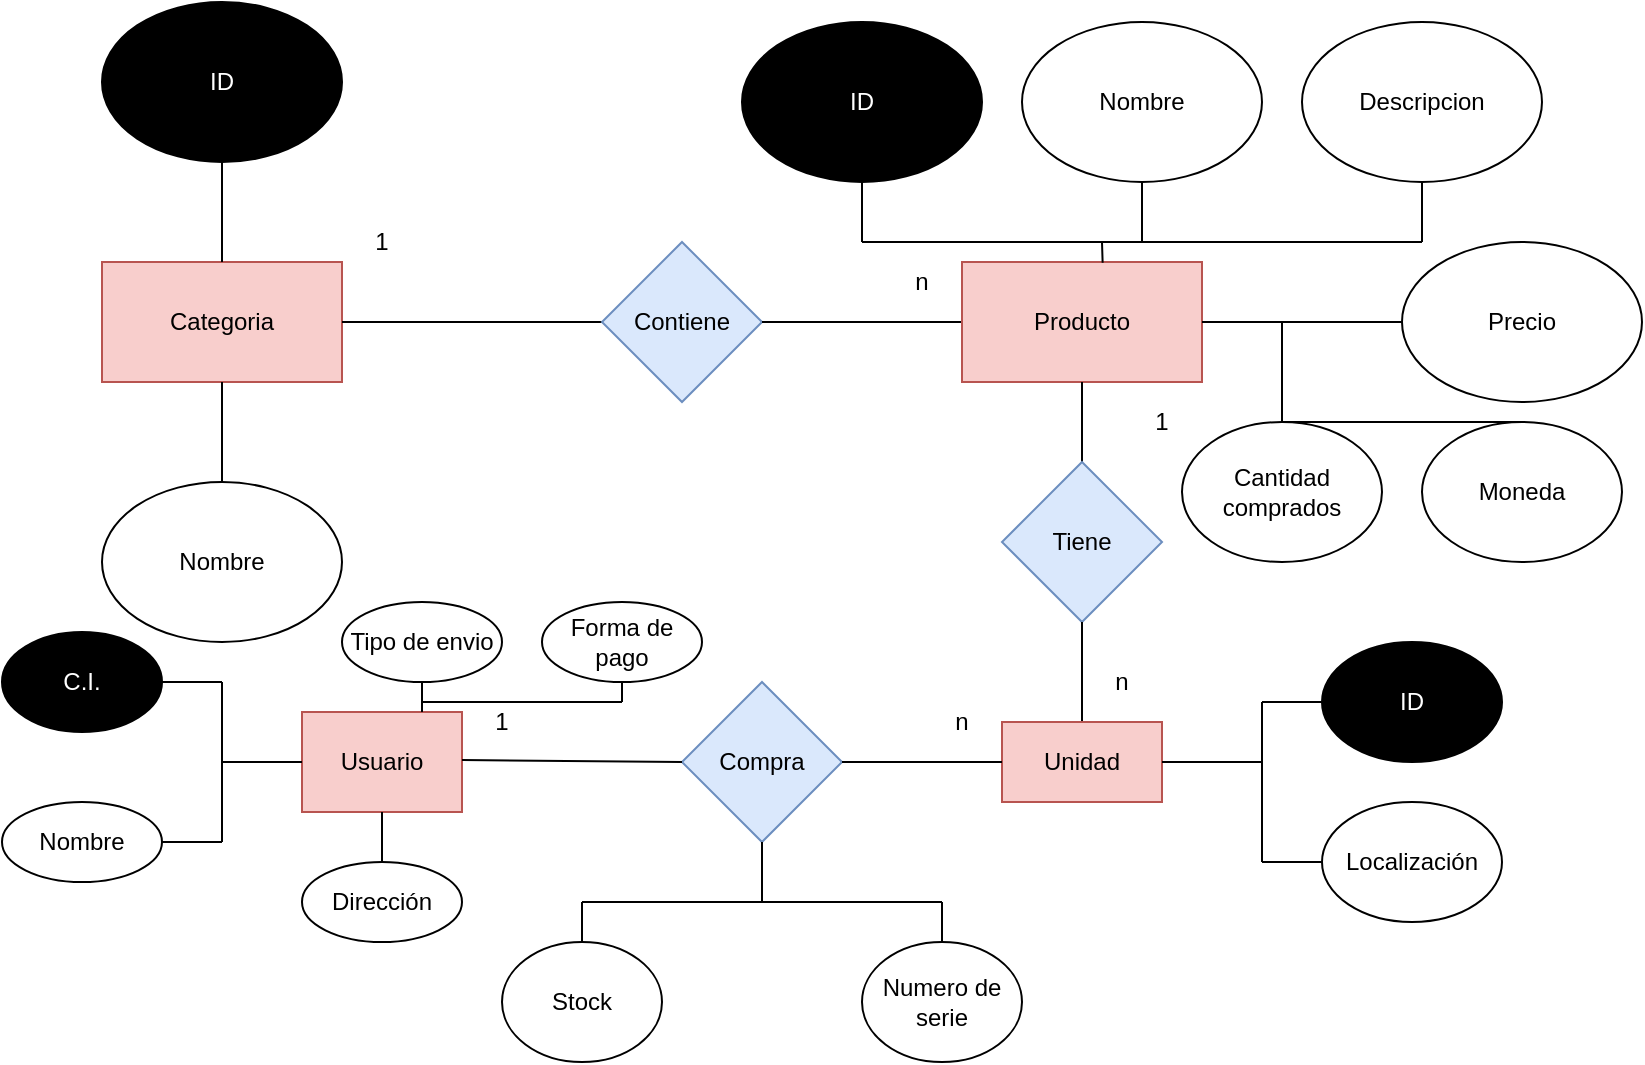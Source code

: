 <mxfile version="14.9.8" type="device"><diagram id="C5RBs43oDa-KdzZeNtuy" name="Page-1"><mxGraphModel dx="1422" dy="794" grid="1" gridSize="10" guides="1" tooltips="1" connect="1" arrows="1" fold="1" page="1" pageScale="1" pageWidth="413" pageHeight="583" math="0" shadow="0"><root><mxCell id="WIyWlLk6GJQsqaUBKTNV-0"/><mxCell id="WIyWlLk6GJQsqaUBKTNV-1" parent="WIyWlLk6GJQsqaUBKTNV-0"/><mxCell id="J7LlMtTU0LqH1HdcuLnh-1" value="Categoria" style="rounded=0;whiteSpace=wrap;html=1;fillColor=#f8cecc;strokeColor=#b85450;" parent="WIyWlLk6GJQsqaUBKTNV-1" vertex="1"><mxGeometry x="50" y="160" width="120" height="60" as="geometry"/></mxCell><mxCell id="J7LlMtTU0LqH1HdcuLnh-2" value="" style="endArrow=none;html=1;" parent="WIyWlLk6GJQsqaUBKTNV-1" edge="1"><mxGeometry width="50" height="50" relative="1" as="geometry"><mxPoint x="110" y="160" as="sourcePoint"/><mxPoint x="110" y="100" as="targetPoint"/><Array as="points"/></mxGeometry></mxCell><mxCell id="J7LlMtTU0LqH1HdcuLnh-3" value="ID" style="ellipse;whiteSpace=wrap;html=1;fillColor=#000000;fontColor=#FFFFFF;" parent="WIyWlLk6GJQsqaUBKTNV-1" vertex="1"><mxGeometry x="50" y="30" width="120" height="80" as="geometry"/></mxCell><mxCell id="J7LlMtTU0LqH1HdcuLnh-4" value="Nombre" style="ellipse;whiteSpace=wrap;html=1;" parent="WIyWlLk6GJQsqaUBKTNV-1" vertex="1"><mxGeometry x="50" y="270" width="120" height="80" as="geometry"/></mxCell><mxCell id="J7LlMtTU0LqH1HdcuLnh-5" value="" style="endArrow=none;html=1;" parent="WIyWlLk6GJQsqaUBKTNV-1" target="J7LlMtTU0LqH1HdcuLnh-4" edge="1"><mxGeometry width="50" height="50" relative="1" as="geometry"><mxPoint x="110" y="220" as="sourcePoint"/><mxPoint x="160" y="160" as="targetPoint"/></mxGeometry></mxCell><mxCell id="J7LlMtTU0LqH1HdcuLnh-6" value="" style="endArrow=none;html=1;exitX=1;exitY=0.5;exitDx=0;exitDy=0;" parent="WIyWlLk6GJQsqaUBKTNV-1" source="J7LlMtTU0LqH1HdcuLnh-1" edge="1"><mxGeometry width="50" height="50" relative="1" as="geometry"><mxPoint x="310" y="160" as="sourcePoint"/><mxPoint x="330" y="190" as="targetPoint"/></mxGeometry></mxCell><mxCell id="J7LlMtTU0LqH1HdcuLnh-7" value="Contiene" style="rhombus;whiteSpace=wrap;html=1;fillColor=#dae8fc;strokeColor=#6c8ebf;" parent="WIyWlLk6GJQsqaUBKTNV-1" vertex="1"><mxGeometry x="300" y="150" width="80" height="80" as="geometry"/></mxCell><mxCell id="J7LlMtTU0LqH1HdcuLnh-8" value="" style="endArrow=none;html=1;exitX=1;exitY=0.5;exitDx=0;exitDy=0;" parent="WIyWlLk6GJQsqaUBKTNV-1" source="J7LlMtTU0LqH1HdcuLnh-7" edge="1"><mxGeometry width="50" height="50" relative="1" as="geometry"><mxPoint x="310" y="160" as="sourcePoint"/><mxPoint x="480" y="190" as="targetPoint"/></mxGeometry></mxCell><mxCell id="J7LlMtTU0LqH1HdcuLnh-9" value="Producto" style="rounded=0;whiteSpace=wrap;html=1;fillColor=#f8cecc;strokeColor=#b85450;" parent="WIyWlLk6GJQsqaUBKTNV-1" vertex="1"><mxGeometry x="480" y="160" width="120" height="60" as="geometry"/></mxCell><mxCell id="J7LlMtTU0LqH1HdcuLnh-10" value="ID" style="ellipse;whiteSpace=wrap;html=1;fontColor=#FFFFFF;fillColor=#000000;" parent="WIyWlLk6GJQsqaUBKTNV-1" vertex="1"><mxGeometry x="370" y="40" width="120" height="80" as="geometry"/></mxCell><mxCell id="J7LlMtTU0LqH1HdcuLnh-11" value="Nombre" style="ellipse;whiteSpace=wrap;html=1;fillColor=#FFFFFF;" parent="WIyWlLk6GJQsqaUBKTNV-1" vertex="1"><mxGeometry x="510" y="40" width="120" height="80" as="geometry"/></mxCell><mxCell id="J7LlMtTU0LqH1HdcuLnh-12" value="Descripcion" style="ellipse;whiteSpace=wrap;html=1;fontColor=#000000;fillColor=#FFFFFF;" parent="WIyWlLk6GJQsqaUBKTNV-1" vertex="1"><mxGeometry x="650" y="40" width="120" height="80" as="geometry"/></mxCell><mxCell id="J7LlMtTU0LqH1HdcuLnh-14" value="n" style="text;html=1;strokeColor=none;fillColor=none;align=center;verticalAlign=middle;whiteSpace=wrap;rounded=0;fontColor=#000000;" parent="WIyWlLk6GJQsqaUBKTNV-1" vertex="1"><mxGeometry x="440" y="160" width="40" height="20" as="geometry"/></mxCell><mxCell id="J7LlMtTU0LqH1HdcuLnh-15" value="1" style="text;html=1;strokeColor=none;fillColor=none;align=center;verticalAlign=middle;whiteSpace=wrap;rounded=0;fontColor=#000000;" parent="WIyWlLk6GJQsqaUBKTNV-1" vertex="1"><mxGeometry x="170" y="140" width="40" height="20" as="geometry"/></mxCell><mxCell id="J7LlMtTU0LqH1HdcuLnh-16" value="" style="endArrow=none;html=1;fontColor=#000000;exitX=0.5;exitY=1;exitDx=0;exitDy=0;" parent="WIyWlLk6GJQsqaUBKTNV-1" source="J7LlMtTU0LqH1HdcuLnh-10" edge="1"><mxGeometry width="50" height="50" relative="1" as="geometry"><mxPoint x="400" y="200" as="sourcePoint"/><mxPoint x="430" y="150" as="targetPoint"/><Array as="points"/></mxGeometry></mxCell><mxCell id="J7LlMtTU0LqH1HdcuLnh-17" value="" style="endArrow=none;html=1;fontColor=#000000;" parent="WIyWlLk6GJQsqaUBKTNV-1" edge="1"><mxGeometry width="50" height="50" relative="1" as="geometry"><mxPoint x="430" y="150" as="sourcePoint"/><mxPoint x="710" y="150" as="targetPoint"/></mxGeometry></mxCell><mxCell id="J7LlMtTU0LqH1HdcuLnh-18" value="" style="endArrow=none;html=1;fontColor=#000000;entryX=0.5;entryY=1;entryDx=0;entryDy=0;" parent="WIyWlLk6GJQsqaUBKTNV-1" target="J7LlMtTU0LqH1HdcuLnh-11" edge="1"><mxGeometry width="50" height="50" relative="1" as="geometry"><mxPoint x="570" y="150" as="sourcePoint"/><mxPoint x="610" y="110" as="targetPoint"/></mxGeometry></mxCell><mxCell id="J7LlMtTU0LqH1HdcuLnh-19" value="" style="endArrow=none;html=1;fontColor=#000000;entryX=0.5;entryY=1;entryDx=0;entryDy=0;" parent="WIyWlLk6GJQsqaUBKTNV-1" target="J7LlMtTU0LqH1HdcuLnh-12" edge="1"><mxGeometry width="50" height="50" relative="1" as="geometry"><mxPoint x="710" y="150" as="sourcePoint"/><mxPoint x="610" y="110" as="targetPoint"/></mxGeometry></mxCell><mxCell id="J7LlMtTU0LqH1HdcuLnh-20" value="" style="endArrow=none;html=1;fontColor=#000000;exitX=0.586;exitY=0.006;exitDx=0;exitDy=0;exitPerimeter=0;" parent="WIyWlLk6GJQsqaUBKTNV-1" source="J7LlMtTU0LqH1HdcuLnh-9" edge="1"><mxGeometry width="50" height="50" relative="1" as="geometry"><mxPoint x="560" y="160" as="sourcePoint"/><mxPoint x="550" y="150" as="targetPoint"/></mxGeometry></mxCell><mxCell id="J7LlMtTU0LqH1HdcuLnh-21" value="" style="endArrow=none;html=1;fontColor=#000000;exitX=1;exitY=0.5;exitDx=0;exitDy=0;entryX=0;entryY=0.5;entryDx=0;entryDy=0;" parent="WIyWlLk6GJQsqaUBKTNV-1" source="J7LlMtTU0LqH1HdcuLnh-9" target="J7LlMtTU0LqH1HdcuLnh-22" edge="1"><mxGeometry width="50" height="50" relative="1" as="geometry"><mxPoint x="560" y="160" as="sourcePoint"/><mxPoint x="690" y="192" as="targetPoint"/></mxGeometry></mxCell><mxCell id="J7LlMtTU0LqH1HdcuLnh-22" value="Precio" style="ellipse;whiteSpace=wrap;html=1;fontColor=#000000;fillColor=#FFFFFF;" parent="WIyWlLk6GJQsqaUBKTNV-1" vertex="1"><mxGeometry x="700" y="150" width="120" height="80" as="geometry"/></mxCell><mxCell id="J7LlMtTU0LqH1HdcuLnh-23" value="" style="endArrow=none;html=1;fontColor=#000000;entryX=0.5;entryY=1;entryDx=0;entryDy=0;" parent="WIyWlLk6GJQsqaUBKTNV-1" target="J7LlMtTU0LqH1HdcuLnh-9" edge="1"><mxGeometry width="50" height="50" relative="1" as="geometry"><mxPoint x="540" y="280" as="sourcePoint"/><mxPoint x="540" y="110" as="targetPoint"/></mxGeometry></mxCell><mxCell id="J7LlMtTU0LqH1HdcuLnh-24" value="Tiene" style="rhombus;whiteSpace=wrap;html=1;fillColor=#dae8fc;strokeColor=#6c8ebf;" parent="WIyWlLk6GJQsqaUBKTNV-1" vertex="1"><mxGeometry x="500" y="260" width="80" height="80" as="geometry"/></mxCell><mxCell id="J7LlMtTU0LqH1HdcuLnh-25" value="n" style="text;html=1;strokeColor=none;fillColor=none;align=center;verticalAlign=middle;whiteSpace=wrap;rounded=0;fontColor=#000000;" parent="WIyWlLk6GJQsqaUBKTNV-1" vertex="1"><mxGeometry x="540" y="360" width="40" height="20" as="geometry"/></mxCell><mxCell id="J7LlMtTU0LqH1HdcuLnh-26" value="1" style="text;html=1;strokeColor=none;fillColor=none;align=center;verticalAlign=middle;whiteSpace=wrap;rounded=0;fontColor=#000000;" parent="WIyWlLk6GJQsqaUBKTNV-1" vertex="1"><mxGeometry x="560" y="230" width="40" height="20" as="geometry"/></mxCell><mxCell id="J7LlMtTU0LqH1HdcuLnh-29" value="" style="endArrow=none;html=1;fontColor=#000000;entryX=0.5;entryY=1;entryDx=0;entryDy=0;" parent="WIyWlLk6GJQsqaUBKTNV-1" target="J7LlMtTU0LqH1HdcuLnh-24" edge="1"><mxGeometry width="50" height="50" relative="1" as="geometry"><mxPoint x="540" y="390" as="sourcePoint"/><mxPoint x="540" y="440" as="targetPoint"/></mxGeometry></mxCell><mxCell id="J7LlMtTU0LqH1HdcuLnh-30" value="Unidad" style="rounded=0;whiteSpace=wrap;html=1;fillColor=#f8cecc;strokeColor=#b85450;" parent="WIyWlLk6GJQsqaUBKTNV-1" vertex="1"><mxGeometry x="500" y="390" width="80" height="40" as="geometry"/></mxCell><mxCell id="J7LlMtTU0LqH1HdcuLnh-32" value="" style="endArrow=none;html=1;fontColor=#000000;entryX=1;entryY=0.5;entryDx=0;entryDy=0;" parent="WIyWlLk6GJQsqaUBKTNV-1" target="J7LlMtTU0LqH1HdcuLnh-30" edge="1"><mxGeometry width="50" height="50" relative="1" as="geometry"><mxPoint x="630" y="410" as="sourcePoint"/><mxPoint x="500" y="450" as="targetPoint"/></mxGeometry></mxCell><mxCell id="J7LlMtTU0LqH1HdcuLnh-33" value="" style="endArrow=none;html=1;fontColor=#000000;" parent="WIyWlLk6GJQsqaUBKTNV-1" edge="1"><mxGeometry width="50" height="50" relative="1" as="geometry"><mxPoint x="630" y="460" as="sourcePoint"/><mxPoint x="630" y="380" as="targetPoint"/></mxGeometry></mxCell><mxCell id="J7LlMtTU0LqH1HdcuLnh-34" value="Localización" style="ellipse;whiteSpace=wrap;html=1;fontColor=#000000;fillColor=#FFFFFF;" parent="WIyWlLk6GJQsqaUBKTNV-1" vertex="1"><mxGeometry x="660" y="430" width="90" height="60" as="geometry"/></mxCell><mxCell id="J7LlMtTU0LqH1HdcuLnh-35" value="ID" style="ellipse;whiteSpace=wrap;html=1;fontColor=#FFFFFF;fillColor=#000000;" parent="WIyWlLk6GJQsqaUBKTNV-1" vertex="1"><mxGeometry x="660" y="350" width="90" height="60" as="geometry"/></mxCell><mxCell id="J7LlMtTU0LqH1HdcuLnh-36" value="" style="endArrow=none;html=1;fontColor=#000000;exitX=0;exitY=0.5;exitDx=0;exitDy=0;" parent="WIyWlLk6GJQsqaUBKTNV-1" source="J7LlMtTU0LqH1HdcuLnh-35" edge="1"><mxGeometry width="50" height="50" relative="1" as="geometry"><mxPoint x="450" y="480" as="sourcePoint"/><mxPoint x="630" y="380" as="targetPoint"/></mxGeometry></mxCell><mxCell id="J7LlMtTU0LqH1HdcuLnh-37" value="" style="endArrow=none;html=1;fontColor=#000000;exitX=0;exitY=0.5;exitDx=0;exitDy=0;" parent="WIyWlLk6GJQsqaUBKTNV-1" source="J7LlMtTU0LqH1HdcuLnh-34" edge="1"><mxGeometry width="50" height="50" relative="1" as="geometry"><mxPoint x="450" y="480" as="sourcePoint"/><mxPoint x="630" y="460" as="targetPoint"/></mxGeometry></mxCell><mxCell id="J7LlMtTU0LqH1HdcuLnh-38" value="Compra" style="rhombus;whiteSpace=wrap;html=1;fillColor=#dae8fc;strokeColor=#6c8ebf;" parent="WIyWlLk6GJQsqaUBKTNV-1" vertex="1"><mxGeometry x="340" y="370" width="80" height="80" as="geometry"/></mxCell><mxCell id="J7LlMtTU0LqH1HdcuLnh-39" value="" style="endArrow=none;html=1;fontColor=#000000;entryX=1;entryY=0.5;entryDx=0;entryDy=0;exitX=0;exitY=0.5;exitDx=0;exitDy=0;" parent="WIyWlLk6GJQsqaUBKTNV-1" source="J7LlMtTU0LqH1HdcuLnh-30" target="J7LlMtTU0LqH1HdcuLnh-38" edge="1"><mxGeometry width="50" height="50" relative="1" as="geometry"><mxPoint x="290" y="480" as="sourcePoint"/><mxPoint x="340" y="430" as="targetPoint"/></mxGeometry></mxCell><mxCell id="J7LlMtTU0LqH1HdcuLnh-40" value="n" style="text;html=1;strokeColor=none;fillColor=none;align=center;verticalAlign=middle;whiteSpace=wrap;rounded=0;fontColor=#000000;" parent="WIyWlLk6GJQsqaUBKTNV-1" vertex="1"><mxGeometry x="460" y="380" width="40" height="20" as="geometry"/></mxCell><mxCell id="J7LlMtTU0LqH1HdcuLnh-41" value="Stock" style="ellipse;whiteSpace=wrap;html=1;fontColor=#000000;fillColor=#FFFFFF;" parent="WIyWlLk6GJQsqaUBKTNV-1" vertex="1"><mxGeometry x="250" y="500" width="80" height="60" as="geometry"/></mxCell><mxCell id="J7LlMtTU0LqH1HdcuLnh-42" value="Numero de serie" style="ellipse;whiteSpace=wrap;html=1;fontColor=#000000;fillColor=#FFFFFF;" parent="WIyWlLk6GJQsqaUBKTNV-1" vertex="1"><mxGeometry x="430" y="500" width="80" height="60" as="geometry"/></mxCell><mxCell id="J7LlMtTU0LqH1HdcuLnh-43" value="" style="endArrow=none;html=1;fontColor=#000000;entryX=0.5;entryY=1;entryDx=0;entryDy=0;" parent="WIyWlLk6GJQsqaUBKTNV-1" target="J7LlMtTU0LqH1HdcuLnh-38" edge="1"><mxGeometry width="50" height="50" relative="1" as="geometry"><mxPoint x="380" y="480" as="sourcePoint"/><mxPoint x="380" y="430" as="targetPoint"/></mxGeometry></mxCell><mxCell id="J7LlMtTU0LqH1HdcuLnh-44" value="" style="endArrow=none;html=1;fontColor=#000000;" parent="WIyWlLk6GJQsqaUBKTNV-1" edge="1"><mxGeometry width="50" height="50" relative="1" as="geometry"><mxPoint x="290" y="480" as="sourcePoint"/><mxPoint x="470" y="480" as="targetPoint"/></mxGeometry></mxCell><mxCell id="J7LlMtTU0LqH1HdcuLnh-45" value="" style="endArrow=none;html=1;fontColor=#000000;exitX=0.5;exitY=0;exitDx=0;exitDy=0;" parent="WIyWlLk6GJQsqaUBKTNV-1" source="J7LlMtTU0LqH1HdcuLnh-41" edge="1"><mxGeometry width="50" height="50" relative="1" as="geometry"><mxPoint x="330" y="480" as="sourcePoint"/><mxPoint x="290" y="480" as="targetPoint"/></mxGeometry></mxCell><mxCell id="J7LlMtTU0LqH1HdcuLnh-46" value="" style="endArrow=none;html=1;fontColor=#000000;exitX=0.5;exitY=0;exitDx=0;exitDy=0;" parent="WIyWlLk6GJQsqaUBKTNV-1" source="J7LlMtTU0LqH1HdcuLnh-42" edge="1"><mxGeometry width="50" height="50" relative="1" as="geometry"><mxPoint x="330" y="480" as="sourcePoint"/><mxPoint x="470" y="480" as="targetPoint"/></mxGeometry></mxCell><mxCell id="J7LlMtTU0LqH1HdcuLnh-47" value="Usuario" style="rounded=0;whiteSpace=wrap;html=1;fillColor=#f8cecc;strokeColor=#b85450;" parent="WIyWlLk6GJQsqaUBKTNV-1" vertex="1"><mxGeometry x="150" y="385" width="80" height="50" as="geometry"/></mxCell><mxCell id="J7LlMtTU0LqH1HdcuLnh-48" value="" style="endArrow=none;html=1;fontColor=#000000;" parent="WIyWlLk6GJQsqaUBKTNV-1" edge="1"><mxGeometry width="50" height="50" relative="1" as="geometry"><mxPoint x="110" y="410" as="sourcePoint"/><mxPoint x="150" y="410" as="targetPoint"/></mxGeometry></mxCell><mxCell id="J7LlMtTU0LqH1HdcuLnh-49" value="" style="endArrow=none;html=1;fontColor=#000000;" parent="WIyWlLk6GJQsqaUBKTNV-1" edge="1"><mxGeometry width="50" height="50" relative="1" as="geometry"><mxPoint x="110" y="450" as="sourcePoint"/><mxPoint x="110" y="370" as="targetPoint"/></mxGeometry></mxCell><mxCell id="J7LlMtTU0LqH1HdcuLnh-50" value="C.I." style="ellipse;whiteSpace=wrap;html=1;fillColor=#000000;fontColor=#FFFFFF;" parent="WIyWlLk6GJQsqaUBKTNV-1" vertex="1"><mxGeometry y="345" width="80" height="50" as="geometry"/></mxCell><mxCell id="J7LlMtTU0LqH1HdcuLnh-51" value="" style="endArrow=none;html=1;fontColor=#000000;entryX=1;entryY=0.5;entryDx=0;entryDy=0;" parent="WIyWlLk6GJQsqaUBKTNV-1" target="J7LlMtTU0LqH1HdcuLnh-50" edge="1"><mxGeometry width="50" height="50" relative="1" as="geometry"><mxPoint x="110" y="370" as="sourcePoint"/><mxPoint x="300" y="410" as="targetPoint"/></mxGeometry></mxCell><mxCell id="J7LlMtTU0LqH1HdcuLnh-52" value="Nombre" style="ellipse;whiteSpace=wrap;html=1;" parent="WIyWlLk6GJQsqaUBKTNV-1" vertex="1"><mxGeometry y="430" width="80" height="40" as="geometry"/></mxCell><mxCell id="J7LlMtTU0LqH1HdcuLnh-54" value="" style="endArrow=none;html=1;fontColor=#000000;exitX=1;exitY=0.5;exitDx=0;exitDy=0;" parent="WIyWlLk6GJQsqaUBKTNV-1" source="J7LlMtTU0LqH1HdcuLnh-52" edge="1"><mxGeometry width="50" height="50" relative="1" as="geometry"><mxPoint x="250" y="460" as="sourcePoint"/><mxPoint x="110" y="450" as="targetPoint"/></mxGeometry></mxCell><mxCell id="J7LlMtTU0LqH1HdcuLnh-57" value="Tipo de envio" style="ellipse;whiteSpace=wrap;html=1;" parent="WIyWlLk6GJQsqaUBKTNV-1" vertex="1"><mxGeometry x="170" y="330" width="80" height="40" as="geometry"/></mxCell><mxCell id="J7LlMtTU0LqH1HdcuLnh-58" value="Dirección" style="ellipse;whiteSpace=wrap;html=1;" parent="WIyWlLk6GJQsqaUBKTNV-1" vertex="1"><mxGeometry x="150" y="460" width="80" height="40" as="geometry"/></mxCell><mxCell id="J7LlMtTU0LqH1HdcuLnh-59" value="" style="endArrow=none;html=1;fontColor=#000000;entryX=0.5;entryY=1;entryDx=0;entryDy=0;exitX=0.75;exitY=0;exitDx=0;exitDy=0;" parent="WIyWlLk6GJQsqaUBKTNV-1" source="J7LlMtTU0LqH1HdcuLnh-47" target="J7LlMtTU0LqH1HdcuLnh-57" edge="1"><mxGeometry width="50" height="50" relative="1" as="geometry"><mxPoint x="270" y="320" as="sourcePoint"/><mxPoint x="320" y="270" as="targetPoint"/></mxGeometry></mxCell><mxCell id="J7LlMtTU0LqH1HdcuLnh-60" value="" style="endArrow=none;html=1;fontColor=#000000;entryX=0.5;entryY=1;entryDx=0;entryDy=0;exitX=0.5;exitY=0;exitDx=0;exitDy=0;" parent="WIyWlLk6GJQsqaUBKTNV-1" source="J7LlMtTU0LqH1HdcuLnh-58" target="J7LlMtTU0LqH1HdcuLnh-47" edge="1"><mxGeometry width="50" height="50" relative="1" as="geometry"><mxPoint x="270" y="320" as="sourcePoint"/><mxPoint x="320" y="270" as="targetPoint"/><Array as="points"/></mxGeometry></mxCell><mxCell id="J7LlMtTU0LqH1HdcuLnh-61" value="" style="endArrow=none;html=1;fontColor=#000000;" parent="WIyWlLk6GJQsqaUBKTNV-1" edge="1"><mxGeometry width="50" height="50" relative="1" as="geometry"><mxPoint x="230" y="409" as="sourcePoint"/><mxPoint x="340" y="410" as="targetPoint"/></mxGeometry></mxCell><mxCell id="J7LlMtTU0LqH1HdcuLnh-62" value="1" style="text;html=1;strokeColor=none;fillColor=none;align=center;verticalAlign=middle;whiteSpace=wrap;rounded=0;fontColor=#000000;" parent="WIyWlLk6GJQsqaUBKTNV-1" vertex="1"><mxGeometry x="230" y="380" width="40" height="20" as="geometry"/></mxCell><mxCell id="1yxfcvbHb_w2jc3Jgdox-0" value="Moneda" style="ellipse;whiteSpace=wrap;html=1;fontColor=#000000;fillColor=#FFFFFF;" parent="WIyWlLk6GJQsqaUBKTNV-1" vertex="1"><mxGeometry x="710" y="240" width="100" height="70" as="geometry"/></mxCell><mxCell id="1yxfcvbHb_w2jc3Jgdox-1" value="Cantidad comprados" style="ellipse;whiteSpace=wrap;html=1;fontColor=#000000;fillColor=#FFFFFF;" parent="WIyWlLk6GJQsqaUBKTNV-1" vertex="1"><mxGeometry x="590" y="240" width="100" height="70" as="geometry"/></mxCell><mxCell id="1yxfcvbHb_w2jc3Jgdox-2" value="" style="endArrow=none;html=1;entryX=0.5;entryY=0;entryDx=0;entryDy=0;" parent="WIyWlLk6GJQsqaUBKTNV-1" target="1yxfcvbHb_w2jc3Jgdox-1" edge="1"><mxGeometry width="50" height="50" relative="1" as="geometry"><mxPoint x="640" y="190" as="sourcePoint"/><mxPoint x="440" y="170" as="targetPoint"/></mxGeometry></mxCell><mxCell id="1yxfcvbHb_w2jc3Jgdox-3" value="" style="endArrow=none;html=1;exitX=0.5;exitY=0;exitDx=0;exitDy=0;" parent="WIyWlLk6GJQsqaUBKTNV-1" source="1yxfcvbHb_w2jc3Jgdox-0" edge="1"><mxGeometry width="50" height="50" relative="1" as="geometry"><mxPoint x="390" y="220" as="sourcePoint"/><mxPoint x="640" y="240" as="targetPoint"/></mxGeometry></mxCell><mxCell id="1yxfcvbHb_w2jc3Jgdox-4" value="Forma de pago" style="ellipse;whiteSpace=wrap;html=1;" parent="WIyWlLk6GJQsqaUBKTNV-1" vertex="1"><mxGeometry x="270" y="330" width="80" height="40" as="geometry"/></mxCell><mxCell id="1yxfcvbHb_w2jc3Jgdox-5" value="" style="endArrow=none;html=1;" parent="WIyWlLk6GJQsqaUBKTNV-1" edge="1"><mxGeometry width="50" height="50" relative="1" as="geometry"><mxPoint x="310" y="380" as="sourcePoint"/><mxPoint x="210" y="380" as="targetPoint"/></mxGeometry></mxCell><mxCell id="1yxfcvbHb_w2jc3Jgdox-6" value="" style="endArrow=none;html=1;entryX=0.5;entryY=1;entryDx=0;entryDy=0;" parent="WIyWlLk6GJQsqaUBKTNV-1" target="1yxfcvbHb_w2jc3Jgdox-4" edge="1"><mxGeometry width="50" height="50" relative="1" as="geometry"><mxPoint x="310" y="380" as="sourcePoint"/><mxPoint x="440" y="270" as="targetPoint"/></mxGeometry></mxCell></root></mxGraphModel></diagram></mxfile>